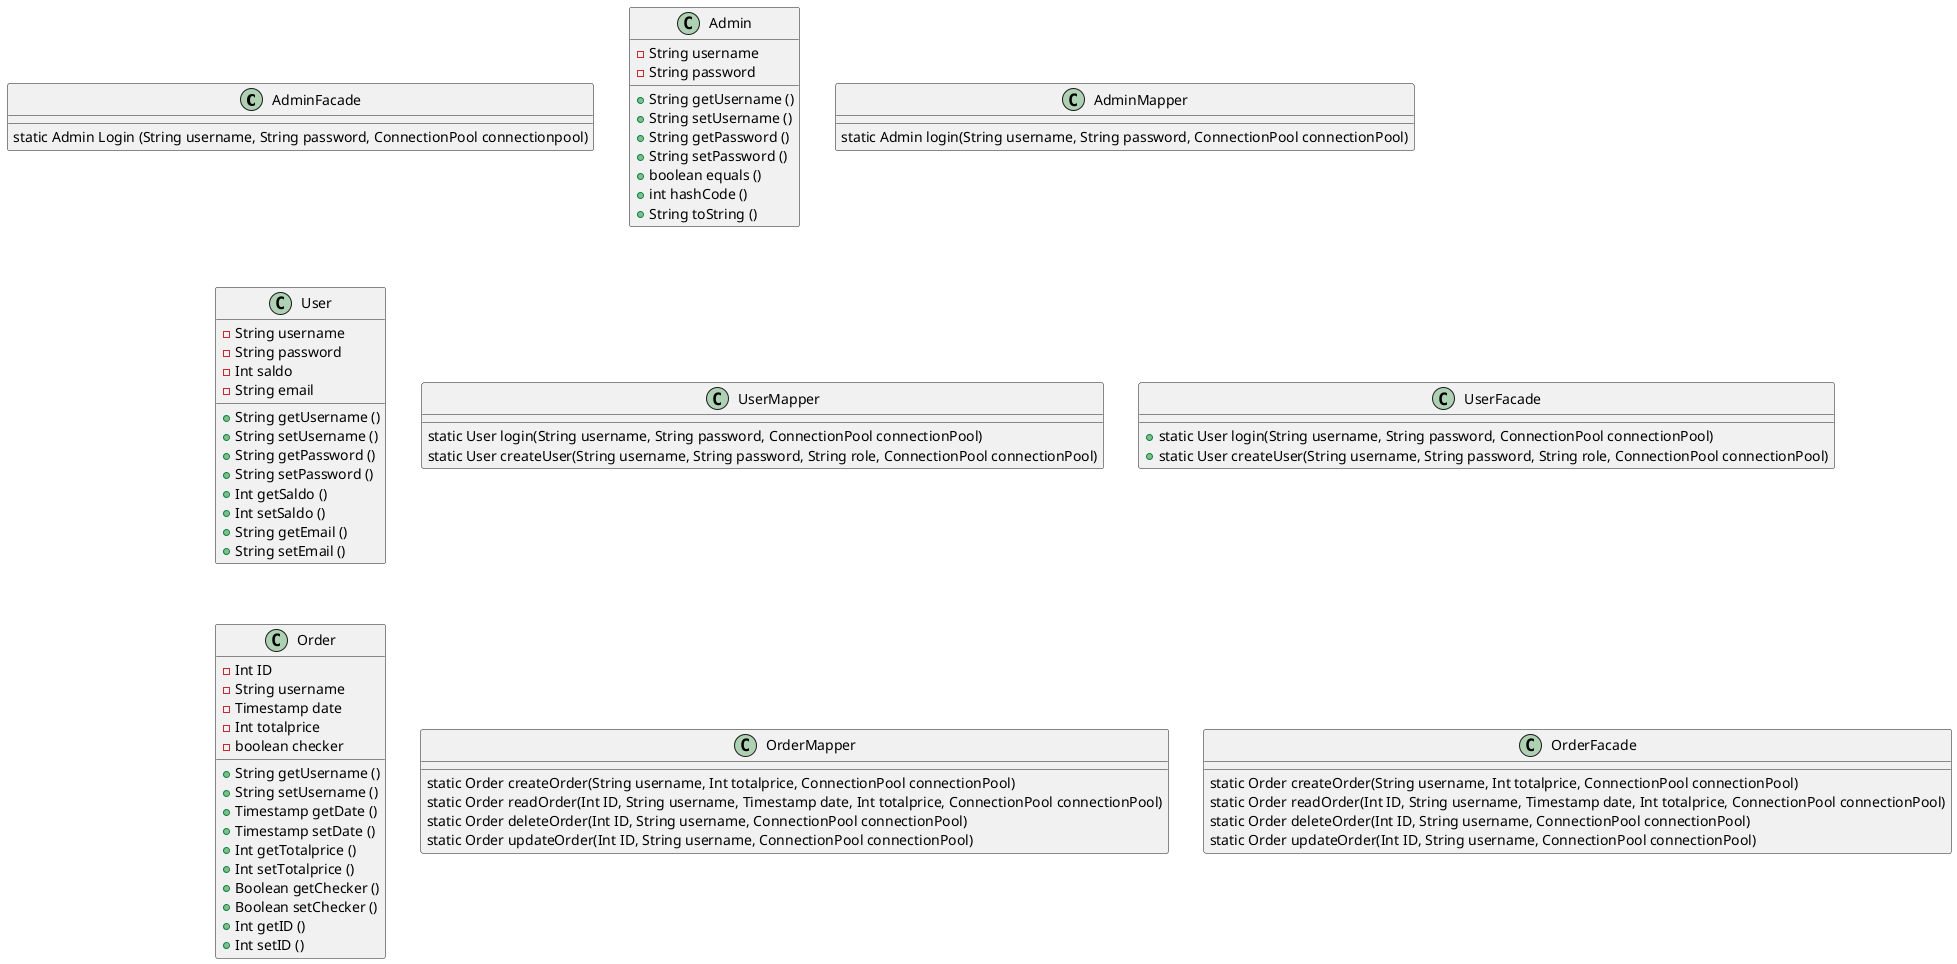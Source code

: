 @startuml

class AdminFacade {
 static Admin Login (String username, String password, ConnectionPool connectionpool)
}

class Admin {
-String username
-String password
+ String getUsername ()
+ String setUsername ()
+ String getPassword ()
+ String setPassword ()
+ boolean equals ()
+ int hashCode ()
+ String toString ()
}

class AdminMapper {
static Admin login(String username, String password, ConnectionPool connectionPool)
}

class User {
-String username
-String password
-Int saldo
-String email
+ String getUsername ()
+ String setUsername ()
+ String getPassword ()
+ String setPassword ()
+ Int getSaldo ()
+ Int setSaldo ()
+ String getEmail ()
+ String setEmail ()
}

class UserMapper {
static User login(String username, String password, ConnectionPool connectionPool)
static User createUser(String username, String password, String role, ConnectionPool connectionPool)
}

class UserFacade {
+ static User login(String username, String password, ConnectionPool connectionPool)
+ static User createUser(String username, String password, String role, ConnectionPool connectionPool)
}

class Order {
-Int ID
-String username
-Timestamp date
-Int totalprice
-boolean checker

+String getUsername ()
+String setUsername ()
+Timestamp getDate ()
+Timestamp setDate ()
+Int getTotalprice ()
+Int setTotalprice ()
+Boolean getChecker ()
+Boolean setChecker ()
+Int getID ()
+Int setID ()
}

class OrderMapper {
static Order createOrder(String username, Int totalprice, ConnectionPool connectionPool)
static Order readOrder(Int ID, String username, Timestamp date, Int totalprice, ConnectionPool connectionPool)
static Order deleteOrder(Int ID, String username, ConnectionPool connectionPool)
static Order updateOrder(Int ID, String username, ConnectionPool connectionPool)
}

class OrderFacade {
static Order createOrder(String username, Int totalprice, ConnectionPool connectionPool)
static Order readOrder(Int ID, String username, Timestamp date, Int totalprice, ConnectionPool connectionPool)
static Order deleteOrder(Int ID, String username, ConnectionPool connectionPool)
static Order updateOrder(Int ID, String username, ConnectionPool connectionPool)
}



@enduml